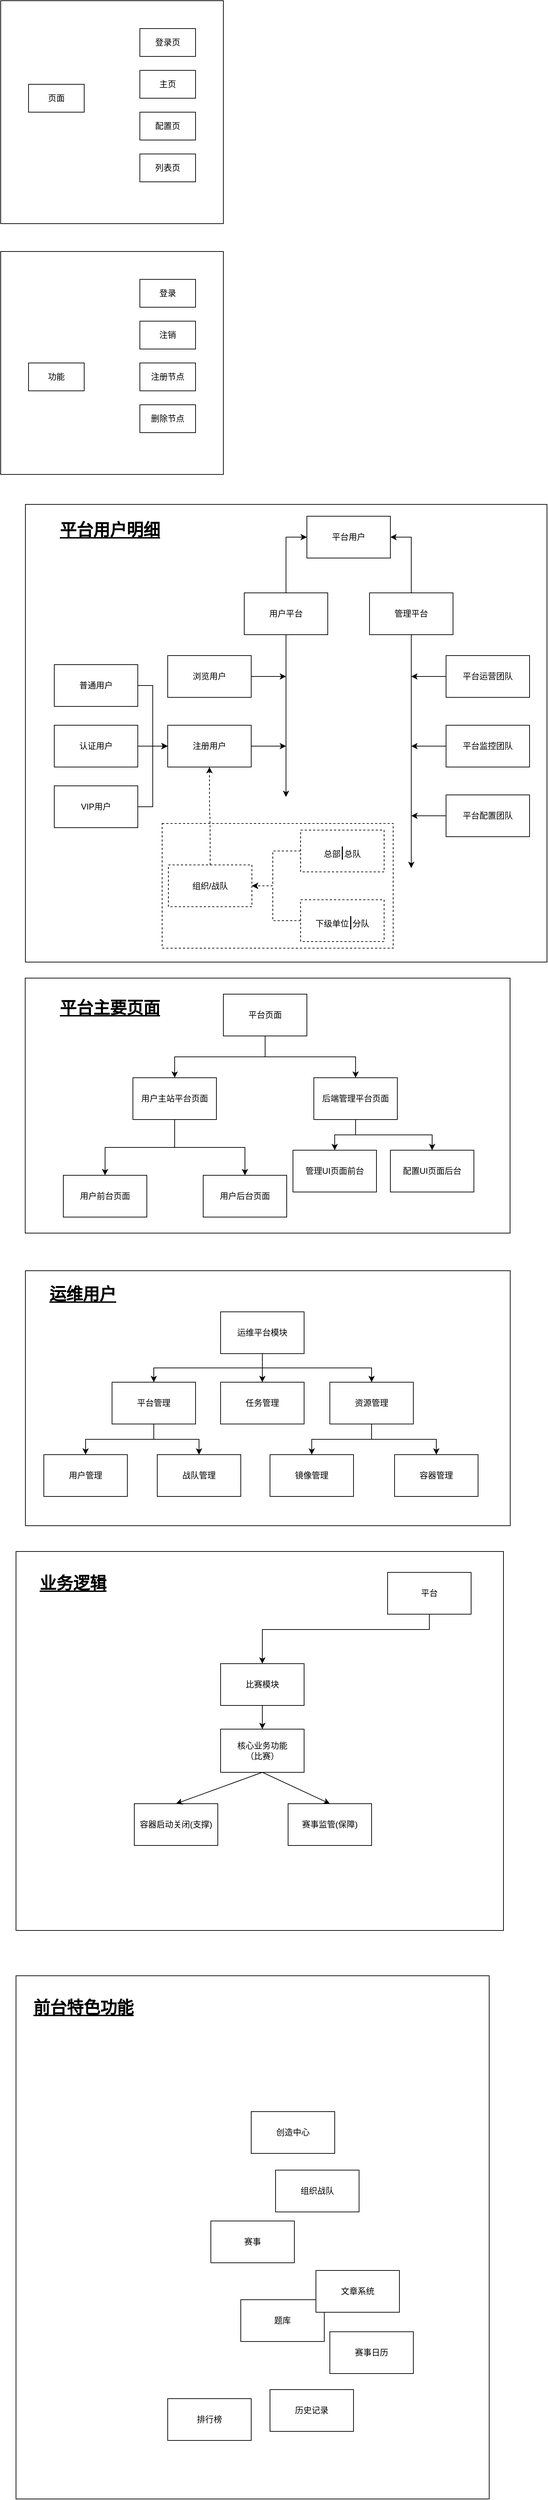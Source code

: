 <mxfile version="20.8.20" type="github">
  <diagram id="0DQFvvIyCcvc1jp5ZEeW" name="第 1 页">
    <mxGraphModel dx="1221" dy="783" grid="0" gridSize="10" guides="1" tooltips="1" connect="1" arrows="1" fold="1" page="1" pageScale="1" pageWidth="5500" pageHeight="5500" math="0" shadow="0">
      <root>
        <mxCell id="0" />
        <mxCell id="1" parent="0" />
        <mxCell id="LhJwVfTSf5qskMMKVz_--1" value="" style="rounded=0;whiteSpace=wrap;html=1;fillColor=none;" parent="1" vertex="1">
          <mxGeometry x="75.5" y="1903" width="696.75" height="366" as="geometry" />
        </mxCell>
        <mxCell id="8VWyutqRf-sVDmm4FMnL-65" value="" style="rounded=0;whiteSpace=wrap;html=1;fillColor=none;" parent="1" vertex="1">
          <mxGeometry x="75.25" y="1483" width="696.75" height="366" as="geometry" />
        </mxCell>
        <mxCell id="8VWyutqRf-sVDmm4FMnL-53" value="" style="rounded=0;whiteSpace=wrap;html=1;dashed=1;fillColor=none;" parent="1" vertex="1">
          <mxGeometry x="272" y="1261" width="332" height="179" as="geometry" />
        </mxCell>
        <mxCell id="8VWyutqRf-sVDmm4FMnL-54" value="" style="rounded=0;whiteSpace=wrap;html=1;fillColor=none;" parent="1" vertex="1">
          <mxGeometry x="75.5" y="803" width="749.5" height="657" as="geometry" />
        </mxCell>
        <mxCell id="r_hynLRIS7Jt0g9dWzzB-1" value="登录页" style="rounded=0;whiteSpace=wrap;html=1;" parent="1" vertex="1">
          <mxGeometry x="240" y="120" width="80" height="40" as="geometry" />
        </mxCell>
        <mxCell id="r_hynLRIS7Jt0g9dWzzB-3" value="配置页" style="rounded=0;whiteSpace=wrap;html=1;" parent="1" vertex="1">
          <mxGeometry x="240" y="240" width="80" height="40" as="geometry" />
        </mxCell>
        <mxCell id="r_hynLRIS7Jt0g9dWzzB-4" value="主页" style="rounded=0;whiteSpace=wrap;html=1;" parent="1" vertex="1">
          <mxGeometry x="240" y="180" width="80" height="40" as="geometry" />
        </mxCell>
        <mxCell id="r_hynLRIS7Jt0g9dWzzB-5" value="列表页" style="rounded=0;whiteSpace=wrap;html=1;" parent="1" vertex="1">
          <mxGeometry x="240" y="300" width="80" height="40" as="geometry" />
        </mxCell>
        <mxCell id="r_hynLRIS7Jt0g9dWzzB-6" value="页面" style="rounded=0;whiteSpace=wrap;html=1;" parent="1" vertex="1">
          <mxGeometry x="80" y="200" width="80" height="40" as="geometry" />
        </mxCell>
        <mxCell id="r_hynLRIS7Jt0g9dWzzB-7" value="功能" style="rounded=0;whiteSpace=wrap;html=1;" parent="1" vertex="1">
          <mxGeometry x="80" y="600" width="80" height="40" as="geometry" />
        </mxCell>
        <mxCell id="r_hynLRIS7Jt0g9dWzzB-8" value="" style="rounded=0;whiteSpace=wrap;html=1;fillColor=none;" parent="1" vertex="1">
          <mxGeometry x="40" y="80" width="320" height="320" as="geometry" />
        </mxCell>
        <mxCell id="r_hynLRIS7Jt0g9dWzzB-9" value="登录&lt;span style=&quot;color: rgba(0, 0, 0, 0); font-family: monospace; font-size: 0px; text-align: start;&quot;&gt;%3CmxGraphModel%3E%3Croot%3E%3CmxCell%20id%3D%220%22%2F%3E%3CmxCell%20id%3D%221%22%20parent%3D%220%22%2F%3E%3CmxCell%20id%3D%222%22%20value%3D%22%E7%99%BB%E5%BD%95%E9%A1%B5%22%20style%3D%22rounded%3D0%3BwhiteSpace%3Dwrap%3Bhtml%3D1%3B%22%20vertex%3D%221%22%20parent%3D%221%22%3E%3CmxGeometry%20x%3D%22240%22%20y%3D%22120%22%20width%3D%2280%22%20height%3D%2240%22%20as%3D%22geometry%22%2F%3E%3C%2FmxCell%3E%3C%2Froot%3E%3C%2FmxGraphModel%3E&lt;/span&gt;" style="rounded=0;whiteSpace=wrap;html=1;" parent="1" vertex="1">
          <mxGeometry x="240" y="480" width="80" height="40" as="geometry" />
        </mxCell>
        <mxCell id="r_hynLRIS7Jt0g9dWzzB-10" value="注销" style="rounded=0;whiteSpace=wrap;html=1;" parent="1" vertex="1">
          <mxGeometry x="240" y="540" width="80" height="40" as="geometry" />
        </mxCell>
        <mxCell id="r_hynLRIS7Jt0g9dWzzB-11" value="注册节点" style="rounded=0;whiteSpace=wrap;html=1;" parent="1" vertex="1">
          <mxGeometry x="240" y="600" width="80" height="40" as="geometry" />
        </mxCell>
        <mxCell id="r_hynLRIS7Jt0g9dWzzB-12" value="删除节点" style="rounded=0;whiteSpace=wrap;html=1;" parent="1" vertex="1">
          <mxGeometry x="240" y="660" width="80" height="40" as="geometry" />
        </mxCell>
        <mxCell id="r_hynLRIS7Jt0g9dWzzB-13" value="" style="rounded=0;whiteSpace=wrap;html=1;fillColor=none;" parent="1" vertex="1">
          <mxGeometry x="40" y="440" width="320" height="320" as="geometry" />
        </mxCell>
        <mxCell id="8VWyutqRf-sVDmm4FMnL-1" value="平台用户" style="rounded=0;whiteSpace=wrap;html=1;" parent="1" vertex="1">
          <mxGeometry x="480" y="820" width="120" height="60" as="geometry" />
        </mxCell>
        <mxCell id="8VWyutqRf-sVDmm4FMnL-8" style="edgeStyle=orthogonalEdgeStyle;rounded=0;orthogonalLoop=1;jettySize=auto;html=1;" parent="1" source="8VWyutqRf-sVDmm4FMnL-2" edge="1">
          <mxGeometry relative="1" as="geometry">
            <mxPoint x="450" y="1223" as="targetPoint" />
          </mxGeometry>
        </mxCell>
        <mxCell id="8VWyutqRf-sVDmm4FMnL-37" style="edgeStyle=orthogonalEdgeStyle;orthogonalLoop=1;jettySize=auto;html=1;entryX=0;entryY=0.5;entryDx=0;entryDy=0;rounded=0;" parent="1" source="8VWyutqRf-sVDmm4FMnL-2" target="8VWyutqRf-sVDmm4FMnL-1" edge="1">
          <mxGeometry relative="1" as="geometry" />
        </mxCell>
        <mxCell id="8VWyutqRf-sVDmm4FMnL-2" value="用户平台" style="rounded=0;whiteSpace=wrap;html=1;" parent="1" vertex="1">
          <mxGeometry x="390" y="930" width="120" height="60" as="geometry" />
        </mxCell>
        <mxCell id="8VWyutqRf-sVDmm4FMnL-44" style="edgeStyle=orthogonalEdgeStyle;rounded=0;orthogonalLoop=1;jettySize=auto;html=1;entryX=1;entryY=0.5;entryDx=0;entryDy=0;" parent="1" source="8VWyutqRf-sVDmm4FMnL-3" target="8VWyutqRf-sVDmm4FMnL-1" edge="1">
          <mxGeometry relative="1" as="geometry" />
        </mxCell>
        <mxCell id="8VWyutqRf-sVDmm4FMnL-45" style="edgeStyle=orthogonalEdgeStyle;rounded=0;orthogonalLoop=1;jettySize=auto;html=1;" parent="1" source="8VWyutqRf-sVDmm4FMnL-3" edge="1">
          <mxGeometry relative="1" as="geometry">
            <mxPoint x="630" y="1325" as="targetPoint" />
          </mxGeometry>
        </mxCell>
        <mxCell id="8VWyutqRf-sVDmm4FMnL-3" value="管理平台" style="rounded=0;whiteSpace=wrap;html=1;" parent="1" vertex="1">
          <mxGeometry x="570" y="930" width="120" height="60" as="geometry" />
        </mxCell>
        <mxCell id="8VWyutqRf-sVDmm4FMnL-26" style="edgeStyle=orthogonalEdgeStyle;rounded=0;orthogonalLoop=1;jettySize=auto;html=1;" parent="1" source="8VWyutqRf-sVDmm4FMnL-4" edge="1">
          <mxGeometry relative="1" as="geometry">
            <mxPoint x="450" y="1050" as="targetPoint" />
          </mxGeometry>
        </mxCell>
        <mxCell id="8VWyutqRf-sVDmm4FMnL-4" value="浏览用户" style="rounded=0;whiteSpace=wrap;html=1;" parent="1" vertex="1">
          <mxGeometry x="280" y="1020" width="120" height="60" as="geometry" />
        </mxCell>
        <mxCell id="8VWyutqRf-sVDmm4FMnL-27" style="edgeStyle=orthogonalEdgeStyle;rounded=0;orthogonalLoop=1;jettySize=auto;html=1;" parent="1" source="8VWyutqRf-sVDmm4FMnL-6" edge="1">
          <mxGeometry relative="1" as="geometry">
            <mxPoint x="450" y="1150" as="targetPoint" />
          </mxGeometry>
        </mxCell>
        <mxCell id="8VWyutqRf-sVDmm4FMnL-6" value="注册用户" style="rounded=0;whiteSpace=wrap;html=1;" parent="1" vertex="1">
          <mxGeometry x="280" y="1120" width="120" height="60" as="geometry" />
        </mxCell>
        <mxCell id="8VWyutqRf-sVDmm4FMnL-34" style="edgeStyle=orthogonalEdgeStyle;rounded=0;orthogonalLoop=1;jettySize=auto;html=1;entryX=1;entryY=0.5;entryDx=0;entryDy=0;dashed=1;" parent="1" source="8VWyutqRf-sVDmm4FMnL-7" target="8VWyutqRf-sVDmm4FMnL-25" edge="1">
          <mxGeometry relative="1" as="geometry">
            <Array as="points">
              <mxPoint x="431" y="1300.5" />
              <mxPoint x="431" y="1350.5" />
            </Array>
          </mxGeometry>
        </mxCell>
        <mxCell id="8VWyutqRf-sVDmm4FMnL-7" value="总部&lt;font style=&quot;font-size: 20px;&quot;&gt;|&lt;/font&gt;总队" style="rounded=0;whiteSpace=wrap;html=1;dashed=1;" parent="1" vertex="1">
          <mxGeometry x="471" y="1270.5" width="120" height="60" as="geometry" />
        </mxCell>
        <mxCell id="8VWyutqRf-sVDmm4FMnL-62" style="edgeStyle=orthogonalEdgeStyle;rounded=0;orthogonalLoop=1;jettySize=auto;html=1;exitX=0.5;exitY=1;exitDx=0;exitDy=0;entryX=0.5;entryY=0;entryDx=0;entryDy=0;fontSize=20;" parent="1" source="8VWyutqRf-sVDmm4FMnL-16" target="8VWyutqRf-sVDmm4FMnL-18" edge="1">
          <mxGeometry relative="1" as="geometry" />
        </mxCell>
        <mxCell id="8VWyutqRf-sVDmm4FMnL-63" style="edgeStyle=orthogonalEdgeStyle;rounded=0;orthogonalLoop=1;jettySize=auto;html=1;exitX=0.5;exitY=1;exitDx=0;exitDy=0;entryX=0.5;entryY=0;entryDx=0;entryDy=0;fontSize=20;" parent="1" source="8VWyutqRf-sVDmm4FMnL-16" target="8VWyutqRf-sVDmm4FMnL-17" edge="1">
          <mxGeometry relative="1" as="geometry" />
        </mxCell>
        <mxCell id="8VWyutqRf-sVDmm4FMnL-16" value="平台页面" style="rounded=0;whiteSpace=wrap;html=1;" parent="1" vertex="1">
          <mxGeometry x="360" y="1506" width="120" height="60" as="geometry" />
        </mxCell>
        <mxCell id="8VWyutqRf-sVDmm4FMnL-20" value="" style="edgeStyle=orthogonalEdgeStyle;rounded=0;orthogonalLoop=1;jettySize=auto;html=1;" parent="1" source="8VWyutqRf-sVDmm4FMnL-17" target="8VWyutqRf-sVDmm4FMnL-19" edge="1">
          <mxGeometry relative="1" as="geometry" />
        </mxCell>
        <mxCell id="8VWyutqRf-sVDmm4FMnL-22" style="edgeStyle=orthogonalEdgeStyle;rounded=0;orthogonalLoop=1;jettySize=auto;html=1;entryX=0.5;entryY=0;entryDx=0;entryDy=0;" parent="1" source="8VWyutqRf-sVDmm4FMnL-17" target="8VWyutqRf-sVDmm4FMnL-21" edge="1">
          <mxGeometry relative="1" as="geometry" />
        </mxCell>
        <mxCell id="8VWyutqRf-sVDmm4FMnL-17" value="用户主站平台页面" style="rounded=0;whiteSpace=wrap;html=1;" parent="1" vertex="1">
          <mxGeometry x="230" y="1626" width="120" height="60" as="geometry" />
        </mxCell>
        <mxCell id="8VWyutqRf-sVDmm4FMnL-61" style="edgeStyle=orthogonalEdgeStyle;rounded=0;orthogonalLoop=1;jettySize=auto;html=1;fontSize=20;" parent="1" source="8VWyutqRf-sVDmm4FMnL-18" target="8VWyutqRf-sVDmm4FMnL-59" edge="1">
          <mxGeometry relative="1" as="geometry" />
        </mxCell>
        <mxCell id="8VWyutqRf-sVDmm4FMnL-68" style="edgeStyle=orthogonalEdgeStyle;rounded=0;orthogonalLoop=1;jettySize=auto;html=1;exitX=0.5;exitY=1;exitDx=0;exitDy=0;entryX=0.5;entryY=0;entryDx=0;entryDy=0;fontSize=20;" parent="1" source="8VWyutqRf-sVDmm4FMnL-18" target="8VWyutqRf-sVDmm4FMnL-67" edge="1">
          <mxGeometry relative="1" as="geometry" />
        </mxCell>
        <mxCell id="8VWyutqRf-sVDmm4FMnL-18" value="后端管理平台页面" style="rounded=0;whiteSpace=wrap;html=1;" parent="1" vertex="1">
          <mxGeometry x="490" y="1626" width="120" height="60" as="geometry" />
        </mxCell>
        <mxCell id="8VWyutqRf-sVDmm4FMnL-19" value="用户前台页面" style="rounded=0;whiteSpace=wrap;html=1;" parent="1" vertex="1">
          <mxGeometry x="130" y="1766" width="120" height="60" as="geometry" />
        </mxCell>
        <mxCell id="8VWyutqRf-sVDmm4FMnL-21" value="用户后台页面" style="rounded=0;whiteSpace=wrap;html=1;" parent="1" vertex="1">
          <mxGeometry x="331" y="1766" width="120" height="60" as="geometry" />
        </mxCell>
        <mxCell id="8VWyutqRf-sVDmm4FMnL-36" style="edgeStyle=orthogonalEdgeStyle;orthogonalLoop=1;jettySize=auto;html=1;exitX=0.5;exitY=0;exitDx=0;exitDy=0;entryX=0.5;entryY=1;entryDx=0;entryDy=0;curved=1;dashed=1;" parent="1" source="8VWyutqRf-sVDmm4FMnL-25" target="8VWyutqRf-sVDmm4FMnL-6" edge="1">
          <mxGeometry relative="1" as="geometry" />
        </mxCell>
        <mxCell id="8VWyutqRf-sVDmm4FMnL-25" value="组织/战队" style="rounded=0;whiteSpace=wrap;html=1;dashed=1;" parent="1" vertex="1">
          <mxGeometry x="281" y="1320.5" width="120" height="60" as="geometry" />
        </mxCell>
        <mxCell id="8VWyutqRf-sVDmm4FMnL-58" style="edgeStyle=orthogonalEdgeStyle;rounded=0;orthogonalLoop=1;jettySize=auto;html=1;exitX=1;exitY=0.5;exitDx=0;exitDy=0;entryX=0;entryY=0.5;entryDx=0;entryDy=0;fontSize=20;" parent="1" source="8VWyutqRf-sVDmm4FMnL-28" target="8VWyutqRf-sVDmm4FMnL-6" edge="1">
          <mxGeometry relative="1" as="geometry" />
        </mxCell>
        <mxCell id="8VWyutqRf-sVDmm4FMnL-28" value="VIP用户" style="rounded=0;whiteSpace=wrap;html=1;" parent="1" vertex="1">
          <mxGeometry x="117" y="1207" width="120" height="60" as="geometry" />
        </mxCell>
        <mxCell id="8VWyutqRf-sVDmm4FMnL-30" style="edgeStyle=orthogonalEdgeStyle;rounded=0;orthogonalLoop=1;jettySize=auto;html=1;entryX=0;entryY=0.5;entryDx=0;entryDy=0;" parent="1" source="8VWyutqRf-sVDmm4FMnL-29" target="8VWyutqRf-sVDmm4FMnL-6" edge="1">
          <mxGeometry relative="1" as="geometry" />
        </mxCell>
        <mxCell id="8VWyutqRf-sVDmm4FMnL-29" value="普通用户" style="rounded=0;whiteSpace=wrap;html=1;" parent="1" vertex="1">
          <mxGeometry x="117" y="1033" width="120" height="60" as="geometry" />
        </mxCell>
        <mxCell id="8VWyutqRf-sVDmm4FMnL-35" style="edgeStyle=orthogonalEdgeStyle;rounded=0;orthogonalLoop=1;jettySize=auto;html=1;entryX=1;entryY=0.5;entryDx=0;entryDy=0;dashed=1;" parent="1" source="8VWyutqRf-sVDmm4FMnL-33" target="8VWyutqRf-sVDmm4FMnL-25" edge="1">
          <mxGeometry relative="1" as="geometry">
            <mxPoint x="431" y="1350.5" as="targetPoint" />
            <Array as="points">
              <mxPoint x="431" y="1400.5" />
              <mxPoint x="431" y="1350.5" />
            </Array>
          </mxGeometry>
        </mxCell>
        <mxCell id="8VWyutqRf-sVDmm4FMnL-33" value="下级单位&lt;font style=&quot;font-size: 20px;&quot;&gt;|&lt;/font&gt;分队" style="rounded=0;whiteSpace=wrap;html=1;dashed=1;" parent="1" vertex="1">
          <mxGeometry x="471" y="1370.5" width="120" height="60" as="geometry" />
        </mxCell>
        <mxCell id="8VWyutqRf-sVDmm4FMnL-48" style="edgeStyle=orthogonalEdgeStyle;rounded=0;orthogonalLoop=1;jettySize=auto;html=1;" parent="1" source="8VWyutqRf-sVDmm4FMnL-42" edge="1">
          <mxGeometry relative="1" as="geometry">
            <mxPoint x="630" y="1150" as="targetPoint" />
          </mxGeometry>
        </mxCell>
        <mxCell id="8VWyutqRf-sVDmm4FMnL-42" value="平台监控团队" style="rounded=0;whiteSpace=wrap;html=1;" parent="1" vertex="1">
          <mxGeometry x="680" y="1120" width="120" height="60" as="geometry" />
        </mxCell>
        <mxCell id="8VWyutqRf-sVDmm4FMnL-46" style="edgeStyle=orthogonalEdgeStyle;rounded=0;orthogonalLoop=1;jettySize=auto;html=1;" parent="1" source="8VWyutqRf-sVDmm4FMnL-43" edge="1">
          <mxGeometry relative="1" as="geometry">
            <mxPoint x="630" y="1050" as="targetPoint" />
          </mxGeometry>
        </mxCell>
        <mxCell id="8VWyutqRf-sVDmm4FMnL-43" value="平台运营团队" style="rounded=0;whiteSpace=wrap;html=1;" parent="1" vertex="1">
          <mxGeometry x="680" y="1020" width="120" height="60" as="geometry" />
        </mxCell>
        <mxCell id="8VWyutqRf-sVDmm4FMnL-50" style="edgeStyle=orthogonalEdgeStyle;rounded=0;orthogonalLoop=1;jettySize=auto;html=1;" parent="1" source="8VWyutqRf-sVDmm4FMnL-49" edge="1">
          <mxGeometry relative="1" as="geometry">
            <mxPoint x="630" y="1250" as="targetPoint" />
          </mxGeometry>
        </mxCell>
        <mxCell id="8VWyutqRf-sVDmm4FMnL-49" value="平台配置团队" style="rounded=0;whiteSpace=wrap;html=1;" parent="1" vertex="1">
          <mxGeometry x="680" y="1220" width="120" height="60" as="geometry" />
        </mxCell>
        <mxCell id="8VWyutqRf-sVDmm4FMnL-52" value="&lt;h1&gt;平台用户明细&lt;/h1&gt;" style="text;html=1;strokeColor=none;fillColor=none;spacing=5;spacingTop=-20;whiteSpace=wrap;overflow=hidden;rounded=0;fontStyle=4;verticalAlign=top;spacingBottom=-1;" parent="1" vertex="1">
          <mxGeometry x="120" y="820" width="190" height="120" as="geometry" />
        </mxCell>
        <mxCell id="8VWyutqRf-sVDmm4FMnL-57" style="edgeStyle=orthogonalEdgeStyle;rounded=0;orthogonalLoop=1;jettySize=auto;html=1;entryX=0;entryY=0.5;entryDx=0;entryDy=0;fontSize=20;" parent="1" source="8VWyutqRf-sVDmm4FMnL-55" target="8VWyutqRf-sVDmm4FMnL-6" edge="1">
          <mxGeometry relative="1" as="geometry" />
        </mxCell>
        <mxCell id="8VWyutqRf-sVDmm4FMnL-55" value="认证用户" style="rounded=0;whiteSpace=wrap;html=1;" parent="1" vertex="1">
          <mxGeometry x="117" y="1120" width="120" height="60" as="geometry" />
        </mxCell>
        <mxCell id="8VWyutqRf-sVDmm4FMnL-59" value="管理UI页面前台" style="rounded=0;whiteSpace=wrap;html=1;" parent="1" vertex="1">
          <mxGeometry x="460" y="1730" width="120" height="60" as="geometry" />
        </mxCell>
        <mxCell id="8VWyutqRf-sVDmm4FMnL-66" value="&lt;h1&gt;平台主要页面&lt;/h1&gt;" style="text;html=1;strokeColor=none;fillColor=none;spacing=5;spacingTop=-20;whiteSpace=wrap;overflow=hidden;rounded=0;fontStyle=4;verticalAlign=top;spacingBottom=-1;" parent="1" vertex="1">
          <mxGeometry x="120" y="1506" width="190" height="120" as="geometry" />
        </mxCell>
        <mxCell id="8VWyutqRf-sVDmm4FMnL-67" value="配置UI页面后台" style="rounded=0;whiteSpace=wrap;html=1;" parent="1" vertex="1">
          <mxGeometry x="600" y="1730" width="120" height="60" as="geometry" />
        </mxCell>
        <mxCell id="4_Ub2ZLIVFQ_gceRHqey-10" style="edgeStyle=orthogonalEdgeStyle;rounded=0;orthogonalLoop=1;jettySize=auto;html=1;exitX=0.5;exitY=1;exitDx=0;exitDy=0;entryX=0.5;entryY=0;entryDx=0;entryDy=0;" parent="1" source="TGvNDC-5U8pAqfdIaPa_-1" target="4_Ub2ZLIVFQ_gceRHqey-3" edge="1">
          <mxGeometry relative="1" as="geometry" />
        </mxCell>
        <mxCell id="4_Ub2ZLIVFQ_gceRHqey-13" style="edgeStyle=orthogonalEdgeStyle;rounded=0;orthogonalLoop=1;jettySize=auto;html=1;exitX=0.5;exitY=1;exitDx=0;exitDy=0;entryX=0.5;entryY=0;entryDx=0;entryDy=0;" parent="1" source="TGvNDC-5U8pAqfdIaPa_-1" target="4_Ub2ZLIVFQ_gceRHqey-4" edge="1">
          <mxGeometry relative="1" as="geometry" />
        </mxCell>
        <mxCell id="4_Ub2ZLIVFQ_gceRHqey-16" style="edgeStyle=orthogonalEdgeStyle;rounded=0;orthogonalLoop=1;jettySize=auto;html=1;exitX=0.5;exitY=1;exitDx=0;exitDy=0;" parent="1" source="TGvNDC-5U8pAqfdIaPa_-1" target="4_Ub2ZLIVFQ_gceRHqey-14" edge="1">
          <mxGeometry relative="1" as="geometry" />
        </mxCell>
        <mxCell id="TGvNDC-5U8pAqfdIaPa_-1" value="运维平台模块" style="rounded=0;whiteSpace=wrap;html=1;" parent="1" vertex="1">
          <mxGeometry x="356" y="1962" width="120" height="60" as="geometry" />
        </mxCell>
        <mxCell id="4_Ub2ZLIVFQ_gceRHqey-1" value="&lt;h1&gt;运维用户&lt;/h1&gt;" style="text;html=1;strokeColor=none;fillColor=none;spacing=5;spacingTop=-20;whiteSpace=wrap;overflow=hidden;rounded=0;fontStyle=4;verticalAlign=top;spacingBottom=-1;" parent="1" vertex="1">
          <mxGeometry x="105" y="1917" width="190" height="120" as="geometry" />
        </mxCell>
        <mxCell id="4_Ub2ZLIVFQ_gceRHqey-2" value="用户管理" style="rounded=0;whiteSpace=wrap;html=1;" parent="1" vertex="1">
          <mxGeometry x="102" y="2167" width="120" height="60" as="geometry" />
        </mxCell>
        <mxCell id="4_Ub2ZLIVFQ_gceRHqey-8" style="edgeStyle=orthogonalEdgeStyle;rounded=0;orthogonalLoop=1;jettySize=auto;html=1;exitX=0.5;exitY=1;exitDx=0;exitDy=0;entryX=0.5;entryY=0;entryDx=0;entryDy=0;" parent="1" source="4_Ub2ZLIVFQ_gceRHqey-3" target="4_Ub2ZLIVFQ_gceRHqey-7" edge="1">
          <mxGeometry relative="1" as="geometry" />
        </mxCell>
        <mxCell id="4_Ub2ZLIVFQ_gceRHqey-9" style="edgeStyle=orthogonalEdgeStyle;rounded=0;orthogonalLoop=1;jettySize=auto;html=1;exitX=0.5;exitY=1;exitDx=0;exitDy=0;entryX=0.5;entryY=0;entryDx=0;entryDy=0;" parent="1" source="4_Ub2ZLIVFQ_gceRHqey-3" target="4_Ub2ZLIVFQ_gceRHqey-5" edge="1">
          <mxGeometry relative="1" as="geometry" />
        </mxCell>
        <mxCell id="4_Ub2ZLIVFQ_gceRHqey-3" value="资源管理" style="rounded=0;whiteSpace=wrap;html=1;" parent="1" vertex="1">
          <mxGeometry x="513" y="2063" width="120" height="60" as="geometry" />
        </mxCell>
        <mxCell id="4_Ub2ZLIVFQ_gceRHqey-4" value="任务管理" style="rounded=0;whiteSpace=wrap;html=1;" parent="1" vertex="1">
          <mxGeometry x="356" y="2063" width="120" height="60" as="geometry" />
        </mxCell>
        <mxCell id="4_Ub2ZLIVFQ_gceRHqey-5" value="容器管理" style="rounded=0;whiteSpace=wrap;html=1;" parent="1" vertex="1">
          <mxGeometry x="606" y="2167" width="120" height="60" as="geometry" />
        </mxCell>
        <mxCell id="4_Ub2ZLIVFQ_gceRHqey-7" value="镜像管理" style="rounded=0;whiteSpace=wrap;html=1;" parent="1" vertex="1">
          <mxGeometry x="427" y="2167" width="120" height="60" as="geometry" />
        </mxCell>
        <mxCell id="4_Ub2ZLIVFQ_gceRHqey-17" style="edgeStyle=orthogonalEdgeStyle;rounded=0;orthogonalLoop=1;jettySize=auto;html=1;exitX=0.5;exitY=1;exitDx=0;exitDy=0;entryX=0.5;entryY=0;entryDx=0;entryDy=0;" parent="1" source="4_Ub2ZLIVFQ_gceRHqey-14" target="4_Ub2ZLIVFQ_gceRHqey-2" edge="1">
          <mxGeometry relative="1" as="geometry" />
        </mxCell>
        <mxCell id="4_Ub2ZLIVFQ_gceRHqey-19" style="edgeStyle=orthogonalEdgeStyle;rounded=0;orthogonalLoop=1;jettySize=auto;html=1;exitX=0.5;exitY=1;exitDx=0;exitDy=0;entryX=0.5;entryY=0;entryDx=0;entryDy=0;" parent="1" source="4_Ub2ZLIVFQ_gceRHqey-14" target="4_Ub2ZLIVFQ_gceRHqey-15" edge="1">
          <mxGeometry relative="1" as="geometry" />
        </mxCell>
        <mxCell id="4_Ub2ZLIVFQ_gceRHqey-14" value="平台管理" style="rounded=0;whiteSpace=wrap;html=1;" parent="1" vertex="1">
          <mxGeometry x="200" y="2063" width="120" height="60" as="geometry" />
        </mxCell>
        <mxCell id="4_Ub2ZLIVFQ_gceRHqey-15" value="战队管理" style="rounded=0;whiteSpace=wrap;html=1;" parent="1" vertex="1">
          <mxGeometry x="265" y="2167" width="120" height="60" as="geometry" />
        </mxCell>
        <mxCell id="2L9i-u0wnTsDgegDjbHF-1" value="" style="rounded=0;whiteSpace=wrap;html=1;" parent="1" vertex="1">
          <mxGeometry x="62" y="2306" width="700.5" height="544" as="geometry" />
        </mxCell>
        <mxCell id="2L9i-u0wnTsDgegDjbHF-2" value="核心业务功能&lt;br&gt;（比赛）" style="rounded=0;whiteSpace=wrap;html=1;" parent="1" vertex="1">
          <mxGeometry x="356" y="2561" width="120" height="62" as="geometry" />
        </mxCell>
        <mxCell id="2L9i-u0wnTsDgegDjbHF-3" value="&lt;h1&gt;业务逻辑&lt;/h1&gt;" style="text;html=1;strokeColor=none;fillColor=none;spacing=5;spacingTop=-20;whiteSpace=wrap;overflow=hidden;rounded=0;fontStyle=4;verticalAlign=top;spacingBottom=-1;" parent="1" vertex="1">
          <mxGeometry x="91" y="2332" width="190" height="120" as="geometry" />
        </mxCell>
        <mxCell id="2L9i-u0wnTsDgegDjbHF-11" value="容器启动关闭(支撑)" style="rounded=0;whiteSpace=wrap;html=1;" parent="1" vertex="1">
          <mxGeometry x="232" y="2668" width="120" height="60" as="geometry" />
        </mxCell>
        <mxCell id="2L9i-u0wnTsDgegDjbHF-13" value="赛事监管(保障)" style="rounded=0;whiteSpace=wrap;html=1;" parent="1" vertex="1">
          <mxGeometry x="453" y="2668" width="120" height="60" as="geometry" />
        </mxCell>
        <mxCell id="2L9i-u0wnTsDgegDjbHF-20" style="edgeStyle=orthogonalEdgeStyle;rounded=0;orthogonalLoop=1;jettySize=auto;html=1;exitX=0.5;exitY=1;exitDx=0;exitDy=0;" parent="1" source="2L9i-u0wnTsDgegDjbHF-16" target="2L9i-u0wnTsDgegDjbHF-2" edge="1">
          <mxGeometry relative="1" as="geometry" />
        </mxCell>
        <mxCell id="2L9i-u0wnTsDgegDjbHF-16" value="比赛模块" style="rounded=0;whiteSpace=wrap;html=1;" parent="1" vertex="1">
          <mxGeometry x="356" y="2467" width="120" height="60" as="geometry" />
        </mxCell>
        <mxCell id="2L9i-u0wnTsDgegDjbHF-19" style="edgeStyle=orthogonalEdgeStyle;rounded=0;orthogonalLoop=1;jettySize=auto;html=1;exitX=0.5;exitY=1;exitDx=0;exitDy=0;" parent="1" source="2L9i-u0wnTsDgegDjbHF-17" target="2L9i-u0wnTsDgegDjbHF-16" edge="1">
          <mxGeometry relative="1" as="geometry">
            <Array as="points">
              <mxPoint x="656" y="2418" />
              <mxPoint x="416" y="2418" />
            </Array>
          </mxGeometry>
        </mxCell>
        <mxCell id="2L9i-u0wnTsDgegDjbHF-17" value="平台" style="rounded=0;whiteSpace=wrap;html=1;" parent="1" vertex="1">
          <mxGeometry x="596" y="2336" width="120" height="60" as="geometry" />
        </mxCell>
        <mxCell id="2L9i-u0wnTsDgegDjbHF-21" value="" style="endArrow=classic;html=1;rounded=0;exitX=0.5;exitY=1;exitDx=0;exitDy=0;entryX=0.5;entryY=0;entryDx=0;entryDy=0;" parent="1" source="2L9i-u0wnTsDgegDjbHF-2" target="2L9i-u0wnTsDgegDjbHF-11" edge="1">
          <mxGeometry width="50" height="50" relative="1" as="geometry">
            <mxPoint x="597" y="2476" as="sourcePoint" />
            <mxPoint x="647" y="2426" as="targetPoint" />
          </mxGeometry>
        </mxCell>
        <mxCell id="2L9i-u0wnTsDgegDjbHF-22" value="" style="endArrow=classic;html=1;rounded=0;exitX=0.5;exitY=1;exitDx=0;exitDy=0;entryX=0.5;entryY=0;entryDx=0;entryDy=0;" parent="1" source="2L9i-u0wnTsDgegDjbHF-2" target="2L9i-u0wnTsDgegDjbHF-13" edge="1">
          <mxGeometry width="50" height="50" relative="1" as="geometry">
            <mxPoint x="597" y="2476" as="sourcePoint" />
            <mxPoint x="647" y="2426" as="targetPoint" />
          </mxGeometry>
        </mxCell>
        <mxCell id="87cPSOYH6ihtZ7Gjr-se-1" value="" style="rounded=0;whiteSpace=wrap;html=1;" vertex="1" parent="1">
          <mxGeometry x="62" y="2915" width="680" height="751" as="geometry" />
        </mxCell>
        <mxCell id="87cPSOYH6ihtZ7Gjr-se-2" value="赛事" style="rounded=0;whiteSpace=wrap;html=1;" vertex="1" parent="1">
          <mxGeometry x="342" y="3267" width="120" height="60" as="geometry" />
        </mxCell>
        <mxCell id="87cPSOYH6ihtZ7Gjr-se-3" value="&lt;h1&gt;前台特色功能&lt;/h1&gt;" style="text;html=1;strokeColor=none;fillColor=none;spacing=5;spacingTop=-20;whiteSpace=wrap;overflow=hidden;rounded=0;fontStyle=4;verticalAlign=top;spacingBottom=-1;" vertex="1" parent="1">
          <mxGeometry x="82" y="2941" width="190" height="120" as="geometry" />
        </mxCell>
        <mxCell id="87cPSOYH6ihtZ7Gjr-se-4" value="题库" style="rounded=0;whiteSpace=wrap;html=1;" vertex="1" parent="1">
          <mxGeometry x="385" y="3380" width="120" height="60" as="geometry" />
        </mxCell>
        <mxCell id="87cPSOYH6ihtZ7Gjr-se-5" value="创造中心" style="rounded=0;whiteSpace=wrap;html=1;" vertex="1" parent="1">
          <mxGeometry x="400" y="3110" width="120" height="60" as="geometry" />
        </mxCell>
        <mxCell id="87cPSOYH6ihtZ7Gjr-se-6" value="组织战队" style="rounded=0;whiteSpace=wrap;html=1;" vertex="1" parent="1">
          <mxGeometry x="435" y="3194" width="120" height="60" as="geometry" />
        </mxCell>
        <mxCell id="87cPSOYH6ihtZ7Gjr-se-7" value="历史记录" style="rounded=0;whiteSpace=wrap;html=1;" vertex="1" parent="1">
          <mxGeometry x="427" y="3509" width="120" height="60" as="geometry" />
        </mxCell>
        <mxCell id="87cPSOYH6ihtZ7Gjr-se-8" value="文章系统" style="rounded=0;whiteSpace=wrap;html=1;" vertex="1" parent="1">
          <mxGeometry x="493" y="3338" width="120" height="60" as="geometry" />
        </mxCell>
        <mxCell id="87cPSOYH6ihtZ7Gjr-se-9" value="赛事日历" style="rounded=0;whiteSpace=wrap;html=1;" vertex="1" parent="1">
          <mxGeometry x="513" y="3426" width="120" height="60" as="geometry" />
        </mxCell>
        <mxCell id="87cPSOYH6ihtZ7Gjr-se-10" value="排行榜" style="rounded=0;whiteSpace=wrap;html=1;" vertex="1" parent="1">
          <mxGeometry x="280" y="3522" width="120" height="60" as="geometry" />
        </mxCell>
      </root>
    </mxGraphModel>
  </diagram>
</mxfile>
